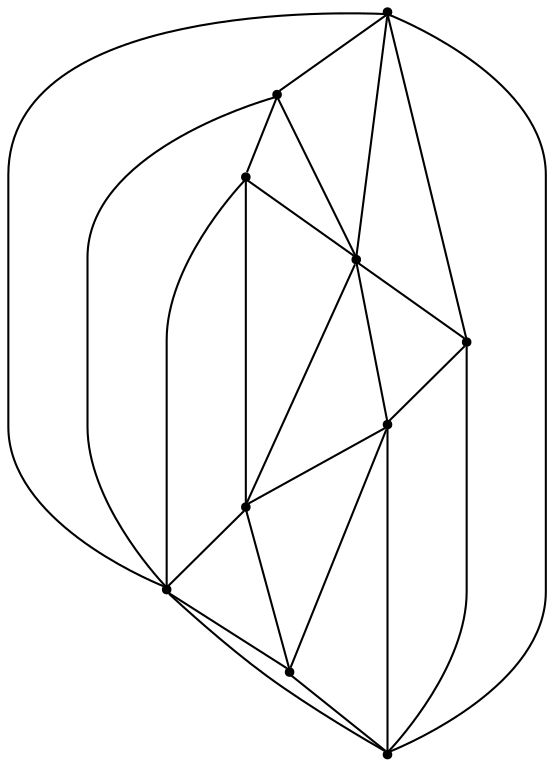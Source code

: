 graph {
  node [shape=point,comment="{\"directed\":false,\"doi\":\"10.1007/978-3-662-45803-7_25\",\"figure\":\"1 (2)\"}"]

  v0 [pos="1596.0580198832092,2121.514348971814"]
  v1 [pos="1260.3158863703804,2121.514348971814"]
  v2 [pos="1536.8079278895193,2189.9166652861622"]
  v3 [pos="1467.68308036219,2172.816340653973"]
  v4 [pos="1428.1869531267948,2412.2165599158498"]
  v5 [pos="1428.1838037310044,2309.617029363498"]
  v6 [pos="1398.5624320292482,2155.715507128988"]
  v7 [pos="1299.8121408540908,2155.715507128988"]
  v8 [pos="1428.1838037310044,2343.8183147438713"]
  v9 [pos="1368.936861133105,2138.614928050401"]

  v0 -- v1 [id="-1",pos="1596.0580198832092,2121.514348971814 1260.3158863703804,2121.514348971814 1260.3158863703804,2121.514348971814 1260.3158863703804,2121.514348971814"]
  v1 -- v4 [id="-2",pos="1260.3158863703804,2121.514348971814 1428.1869531267948,2412.2165599158498 1428.1869531267948,2412.2165599158498 1428.1869531267948,2412.2165599158498"]
  v7 -- v9 [id="-3",pos="1299.8121408540908,2155.715507128988 1368.936861133105,2138.614928050401 1368.936861133105,2138.614928050401 1368.936861133105,2138.614928050401"]
  v7 -- v1 [id="-4",pos="1299.8121408540908,2155.715507128988 1260.3158863703804,2121.514348971814 1260.3158863703804,2121.514348971814 1260.3158863703804,2121.514348971814"]
  v7 -- v4 [id="-5",pos="1299.8121408540908,2155.715507128988 1428.1869531267948,2412.2165599158498 1428.1869531267948,2412.2165599158498 1428.1869531267948,2412.2165599158498"]
  v9 -- v1 [id="-6",pos="1368.936861133105,2138.614928050401 1260.3158863703804,2121.514348971814 1260.3158863703804,2121.514348971814 1260.3158863703804,2121.514348971814"]
  v9 -- v5 [id="-7",pos="1368.936861133105,2138.614928050401 1428.1838037310044,2309.617029363498 1428.1838037310044,2309.617029363498 1428.1838037310044,2309.617029363498"]
  v9 -- v0 [id="-8",pos="1368.936861133105,2138.614928050401 1596.0580198832092,2121.514348971814 1596.0580198832092,2121.514348971814 1596.0580198832092,2121.514348971814"]
  v6 -- v9 [id="-9",pos="1398.5624320292482,2155.715507128988 1368.936861133105,2138.614928050401 1368.936861133105,2138.614928050401 1368.936861133105,2138.614928050401"]
  v6 -- v0 [id="-10",pos="1398.5624320292482,2155.715507128988 1596.0580198832092,2121.514348971814 1596.0580198832092,2121.514348971814 1596.0580198832092,2121.514348971814"]
  v6 -- v5 [id="-11",pos="1398.5624320292482,2155.715507128988 1428.1838037310044,2309.617029363498 1428.1838037310044,2309.617029363498 1428.1838037310044,2309.617029363498"]
  v8 -- v7 [id="-12",pos="1428.1838037310044,2343.8183147438713 1299.8121408540908,2155.715507128988 1299.8121408540908,2155.715507128988 1299.8121408540908,2155.715507128988"]
  v8 -- v4 [id="-13",pos="1428.1838037310044,2343.8183147438713 1428.1869531267948,2412.2165599158498 1428.1869531267948,2412.2165599158498 1428.1869531267948,2412.2165599158498"]
  v8 -- v2 [id="-14",pos="1428.1838037310044,2343.8183147438713 1536.8079278895193,2189.9166652861622 1536.8079278895193,2189.9166652861622 1536.8079278895193,2189.9166652861622"]
  v5 -- v2 [id="-15",pos="1428.1838037310044,2309.617029363498 1536.8079278895193,2189.9166652861622 1536.8079278895193,2189.9166652861622 1536.8079278895193,2189.9166652861622"]
  v5 -- v8 [id="-16",pos="1428.1838037310044,2309.617029363498 1428.1838037310044,2343.8183147438713 1428.1838037310044,2343.8183147438713 1428.1838037310044,2343.8183147438713"]
  v5 -- v7 [id="-17",pos="1428.1838037310044,2309.617029363498 1299.8121408540908,2155.715507128988 1299.8121408540908,2155.715507128988 1299.8121408540908,2155.715507128988"]
  v4 -- v0 [id="-18",pos="1428.1869531267948,2412.2165599158498 1596.0580198832092,2121.514348971814 1596.0580198832092,2121.514348971814 1596.0580198832092,2121.514348971814"]
  v3 -- v6 [id="-19",pos="1467.68308036219,2172.816340653973 1398.5624320292482,2155.715507128988 1398.5624320292482,2155.715507128988 1398.5624320292482,2155.715507128988"]
  v3 -- v0 [id="-20",pos="1467.68308036219,2172.816340653973 1596.0580198832092,2121.514348971814 1596.0580198832092,2121.514348971814 1596.0580198832092,2121.514348971814"]
  v3 -- v5 [id="-21",pos="1467.68308036219,2172.816340653973 1428.1838037310044,2309.617029363498 1428.1838037310044,2309.617029363498 1428.1838037310044,2309.617029363498"]
  v2 -- v4 [id="-22",pos="1536.8079278895193,2189.9166652861622 1428.1869531267948,2412.2165599158498 1428.1869531267948,2412.2165599158498 1428.1869531267948,2412.2165599158498"]
  v2 -- v0 [id="-23",pos="1536.8079278895193,2189.9166652861622 1596.0580198832092,2121.514348971814 1596.0580198832092,2121.514348971814 1596.0580198832092,2121.514348971814"]
  v2 -- v3 [id="-24",pos="1536.8079278895193,2189.9166652861622 1467.68308036219,2172.816340653973 1467.68308036219,2172.816340653973 1467.68308036219,2172.816340653973"]
}